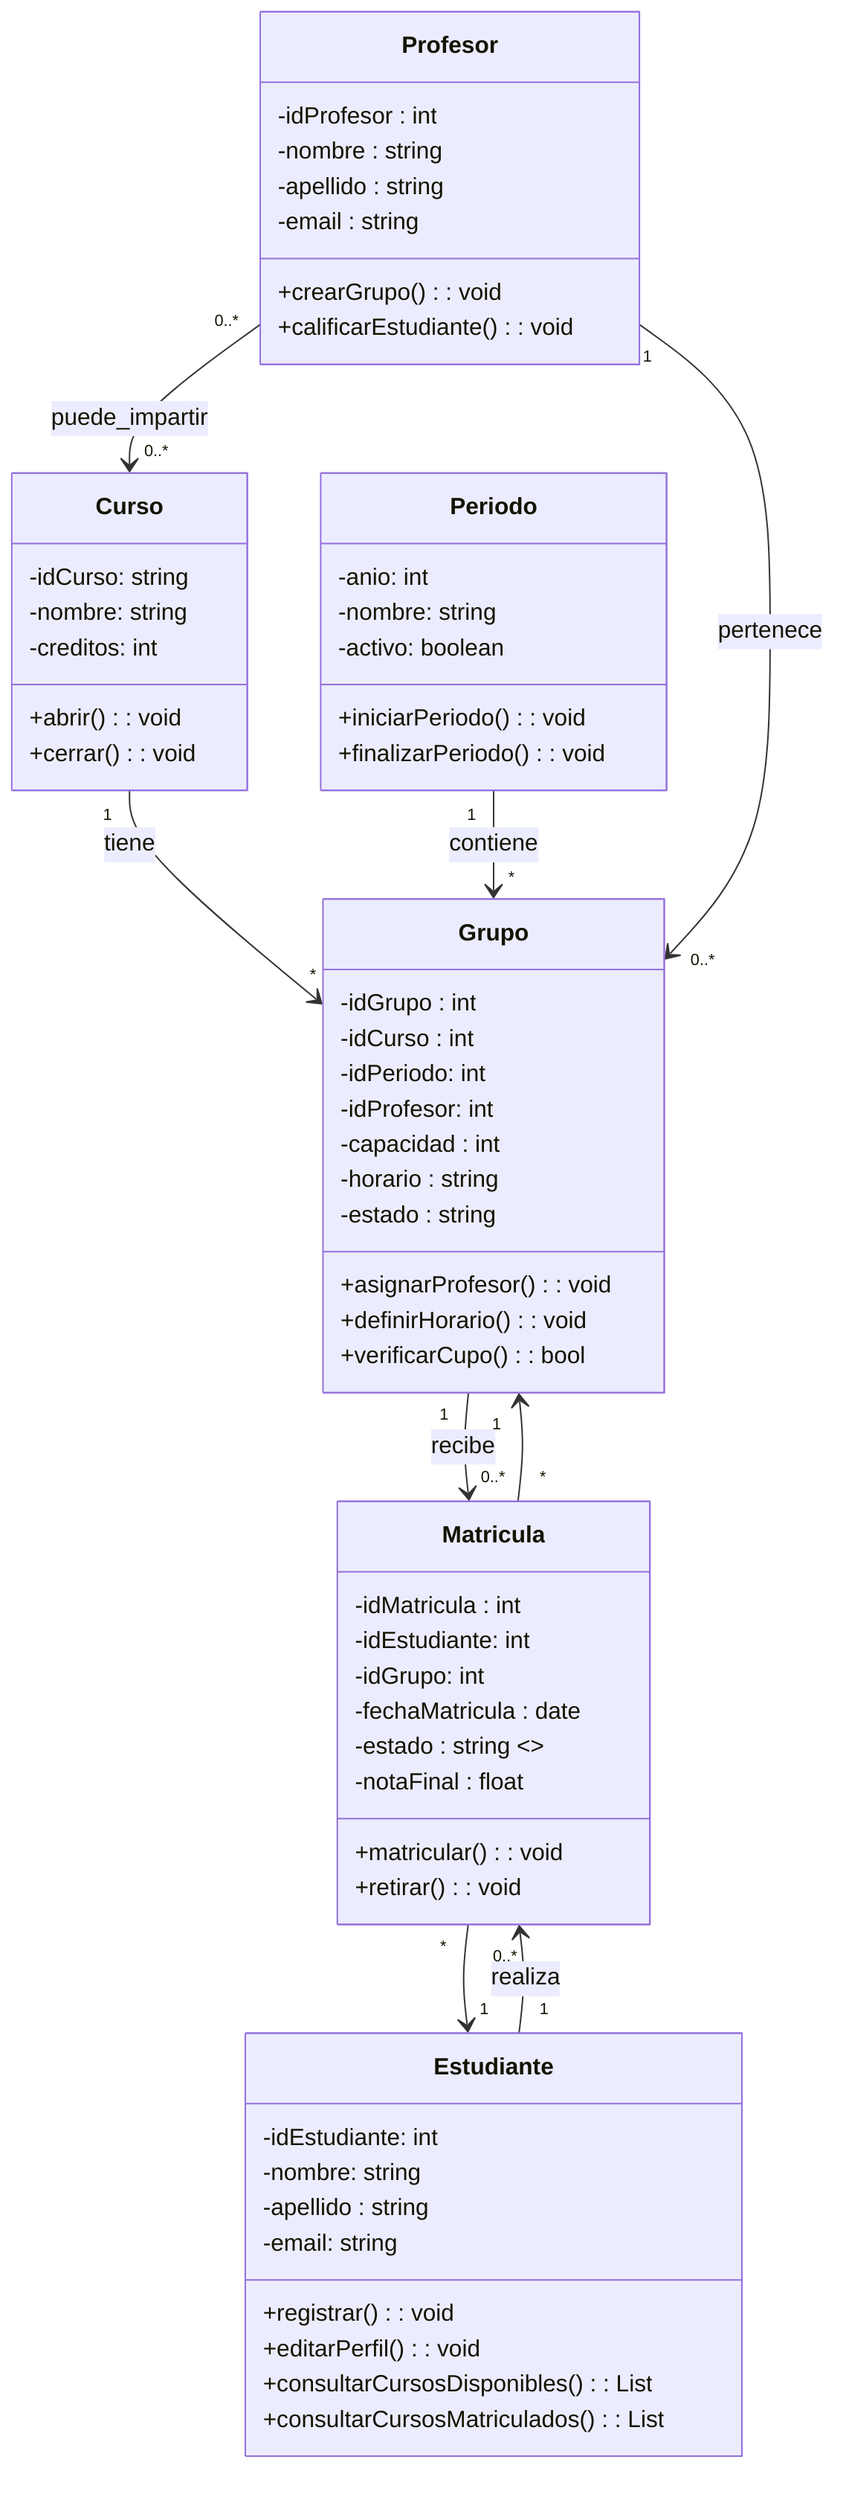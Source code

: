 classDiagram
    class Profesor {
        -idProfesor : int
        -nombre : string
        -apellido : string
        -email : string
        +crearGrupo() : void
        +calificarEstudiante(): void
    }

    class Estudiante {
        -idEstudiante: int
        -nombre: string
        -apellido : string
        -email: string
        +registrar(): void
        +editarPerfil(): void
        +consultarCursosDisponibles(): List<Curso>
        +consultarCursosMatriculados(): List<Curso>
    }
 
    class Curso {
        -idCurso: string
        -nombre: string
        -creditos: int
        +abrir(): void
        +cerrar(): void
    }

    class Periodo {
        -anio: int
        -nombre: string
        -activo: boolean
        +iniciarPeriodo(): void
        +finalizarPeriodo(): void
    }

    class Grupo {
        -idGrupo : int
        -idCurso : int
        -idPeriodo: int
        -idProfesor: int
        -capacidad : int
        -horario : string
        -estado : string
        +asignarProfesor() : void
        +definirHorario(): void
        +verificarCupo() : bool
    }

    class Matricula {
        -idMatricula : int
        -idEstudiante: int
        -idGrupo: int
        -fechaMatricula : date
        -estado : string  <<ej: "Matriculado","Retirado">>
        -notaFinal : float
        +matricular() : void
        +retirar() : void
    }
    
    %% Relaciones simplificadas con cardinalidades
    Curso "1" --> "*" Grupo : tiene
    Periodo "1" --> "*" Grupo : contiene
    Profesor "1" --> "0..*" Grupo : pertenece
    Estudiante "1" --> "0..*" Matricula : realiza
    Grupo "1" --> "0..*" Matricula : recibe
    Matricula "*" --> "1" Estudiante
    Matricula "*" --> "1" Grupo
    Profesor "0..*" --> "0..*" Curso : puede_impartir